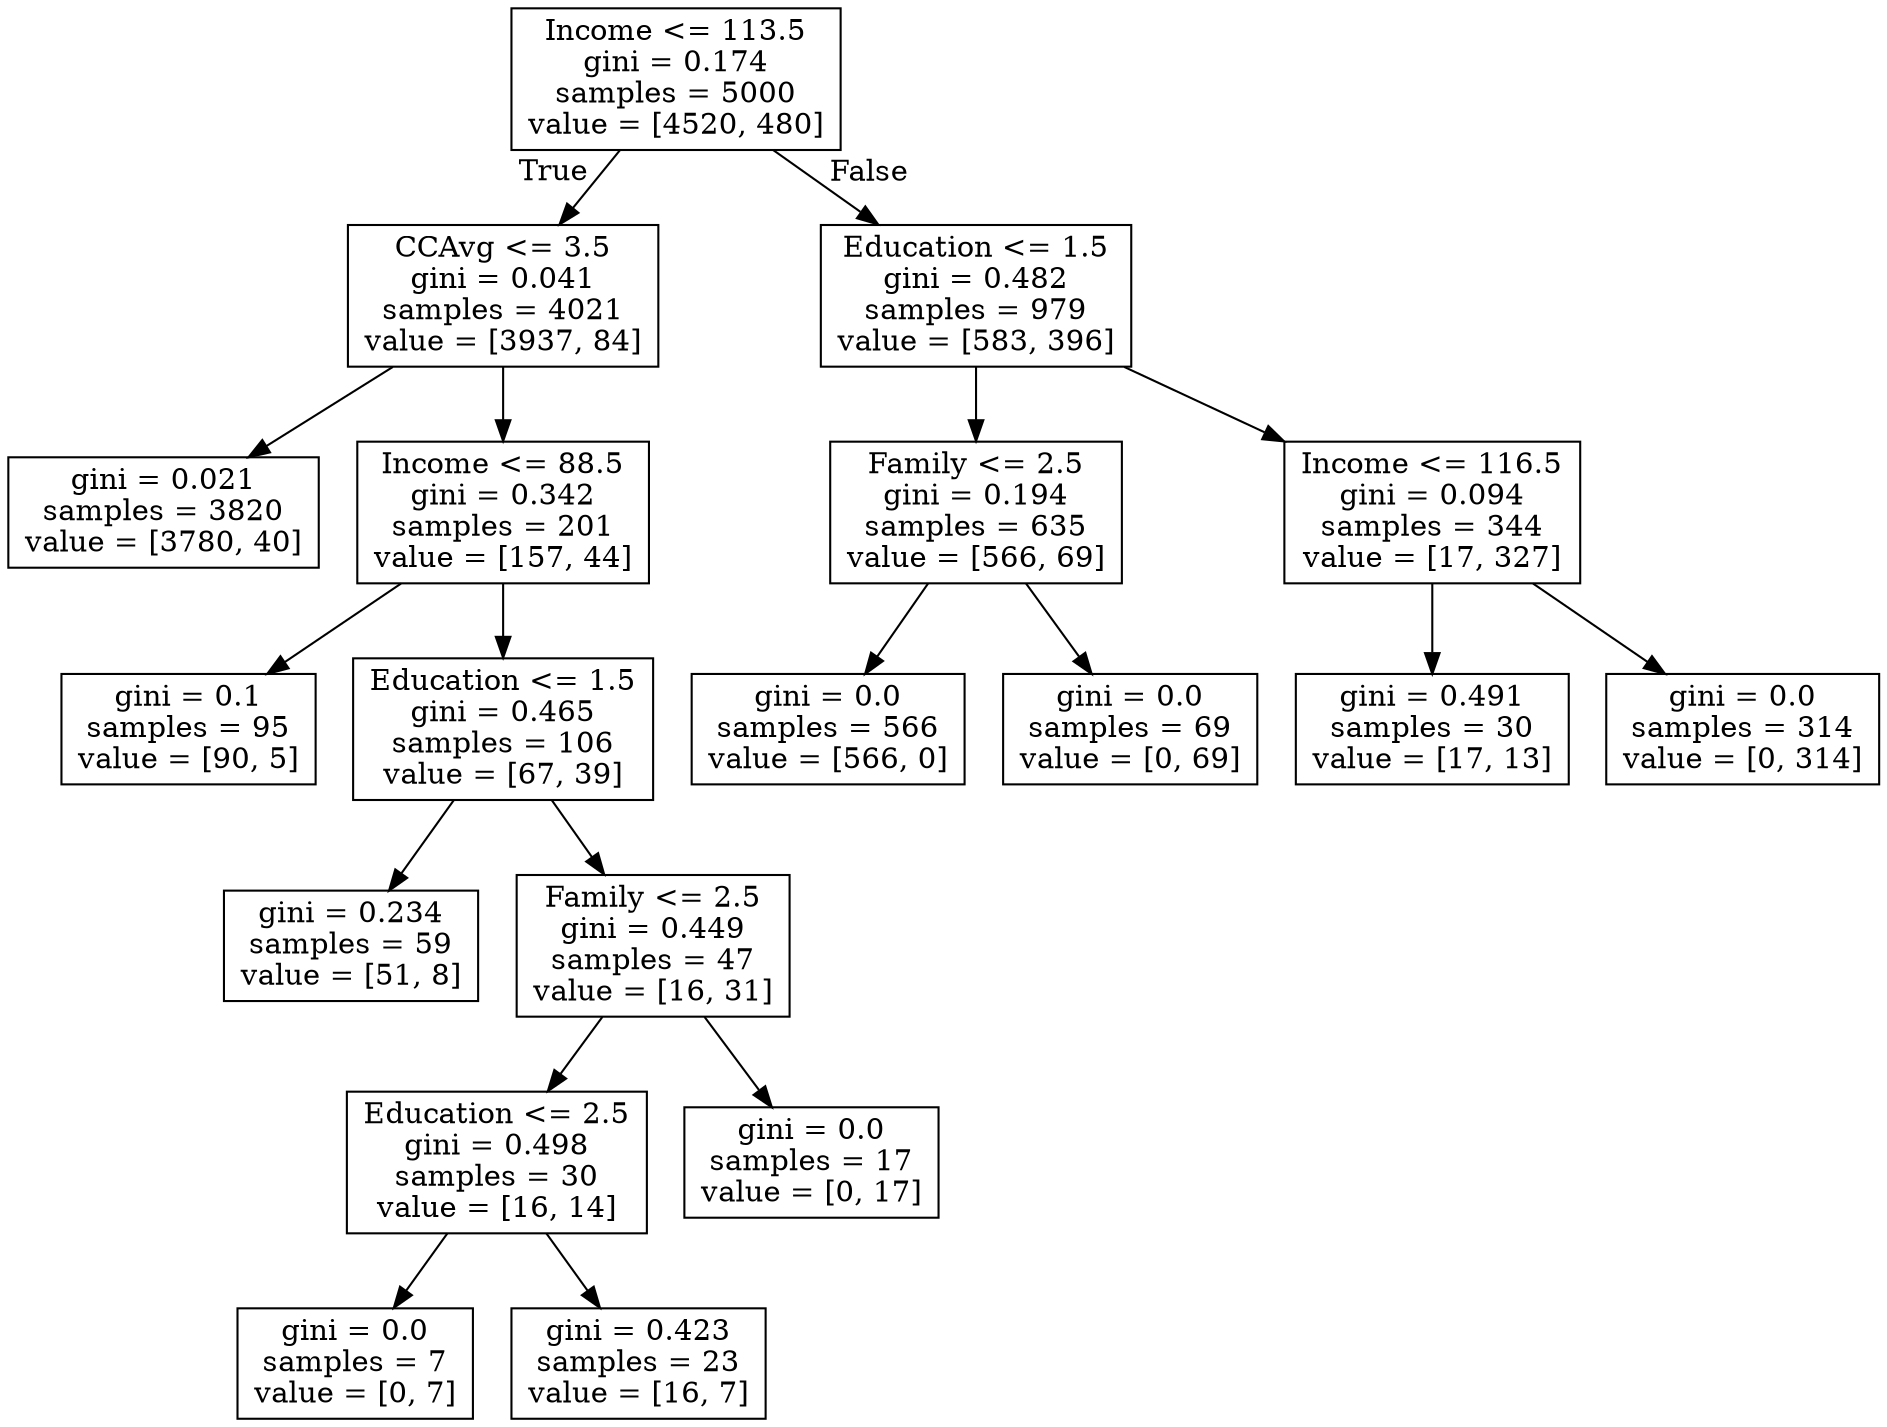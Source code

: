 digraph Tree {
node [shape=box] ;
0 [label="Income <= 113.5\ngini = 0.174\nsamples = 5000\nvalue = [4520, 480]"] ;
1 [label="CCAvg <= 3.5\ngini = 0.041\nsamples = 4021\nvalue = [3937, 84]"] ;
0 -> 1 [labeldistance=2.5, labelangle=45, headlabel="True"] ;
9 [label="gini = 0.021\nsamples = 3820\nvalue = [3780, 40]"] ;
1 -> 9 ;
10 [label="Income <= 88.5\ngini = 0.342\nsamples = 201\nvalue = [157, 44]"] ;
1 -> 10 ;
11 [label="gini = 0.1\nsamples = 95\nvalue = [90, 5]"] ;
10 -> 11 ;
12 [label="Education <= 1.5\ngini = 0.465\nsamples = 106\nvalue = [67, 39]"] ;
10 -> 12 ;
13 [label="gini = 0.234\nsamples = 59\nvalue = [51, 8]"] ;
12 -> 13 ;
14 [label="Family <= 2.5\ngini = 0.449\nsamples = 47\nvalue = [16, 31]"] ;
12 -> 14 ;
15 [label="Education <= 2.5\ngini = 0.498\nsamples = 30\nvalue = [16, 14]"] ;
14 -> 15 ;
17 [label="gini = 0.0\nsamples = 7\nvalue = [0, 7]"] ;
15 -> 17 ;
18 [label="gini = 0.423\nsamples = 23\nvalue = [16, 7]"] ;
15 -> 18 ;
16 [label="gini = 0.0\nsamples = 17\nvalue = [0, 17]"] ;
14 -> 16 ;
2 [label="Education <= 1.5\ngini = 0.482\nsamples = 979\nvalue = [583, 396]"] ;
0 -> 2 [labeldistance=2.5, labelangle=-45, headlabel="False"] ;
3 [label="Family <= 2.5\ngini = 0.194\nsamples = 635\nvalue = [566, 69]"] ;
2 -> 3 ;
5 [label="gini = 0.0\nsamples = 566\nvalue = [566, 0]"] ;
3 -> 5 ;
6 [label="gini = 0.0\nsamples = 69\nvalue = [0, 69]"] ;
3 -> 6 ;
4 [label="Income <= 116.5\ngini = 0.094\nsamples = 344\nvalue = [17, 327]"] ;
2 -> 4 ;
7 [label="gini = 0.491\nsamples = 30\nvalue = [17, 13]"] ;
4 -> 7 ;
8 [label="gini = 0.0\nsamples = 314\nvalue = [0, 314]"] ;
4 -> 8 ;
}